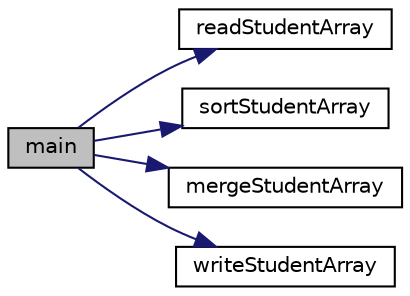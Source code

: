 digraph "main"
{
  edge [fontname="Helvetica",fontsize="10",labelfontname="Helvetica",labelfontsize="10"];
  node [fontname="Helvetica",fontsize="10",shape=record];
  rankdir="LR";
  Node1 [label="main",height=0.2,width=0.4,color="black", fillcolor="grey75", style="filled", fontcolor="black"];
  Node1 -> Node2 [color="midnightblue",fontsize="10",style="solid",fontname="Helvetica"];
  Node2 [label="readStudentArray",height=0.2,width=0.4,color="black", fillcolor="white", style="filled",URL="$SortMerge_8c.html#adff5ad1d6ceb4e9dcf0f8625a20ee00c"];
  Node1 -> Node3 [color="midnightblue",fontsize="10",style="solid",fontname="Helvetica"];
  Node3 [label="sortStudentArray",height=0.2,width=0.4,color="black", fillcolor="white", style="filled",URL="$SortMerge_8c.html#aa9d9fbefcf4d63019ad0f13ca6560227"];
  Node1 -> Node4 [color="midnightblue",fontsize="10",style="solid",fontname="Helvetica"];
  Node4 [label="mergeStudentArray",height=0.2,width=0.4,color="black", fillcolor="white", style="filled",URL="$SortMerge_8c.html#a845c5282603a01f1bbbea74e15dd14ae"];
  Node1 -> Node5 [color="midnightblue",fontsize="10",style="solid",fontname="Helvetica"];
  Node5 [label="writeStudentArray",height=0.2,width=0.4,color="black", fillcolor="white", style="filled",URL="$SortMerge_8c.html#a4905b2143d16f9e71071fb4e408eea73"];
}
